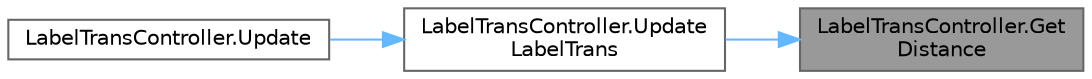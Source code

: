 digraph "LabelTransController.GetDistance"
{
 // LATEX_PDF_SIZE
  bgcolor="transparent";
  edge [fontname=Helvetica,fontsize=10,labelfontname=Helvetica,labelfontsize=10];
  node [fontname=Helvetica,fontsize=10,shape=box,height=0.2,width=0.4];
  rankdir="RL";
  Node1 [id="Node000001",label="LabelTransController.Get\lDistance",height=0.2,width=0.4,color="gray40", fillcolor="grey60", style="filled", fontcolor="black",tooltip=" "];
  Node1 -> Node2 [id="edge1_Node000001_Node000002",dir="back",color="steelblue1",style="solid",tooltip=" "];
  Node2 [id="Node000002",label="LabelTransController.Update\lLabelTrans",height=0.2,width=0.4,color="grey40", fillcolor="white", style="filled",URL="$class_label_trans_controller.html#a33ece50af6f5c240cfa0215dad830d60",tooltip=" "];
  Node2 -> Node3 [id="edge2_Node000002_Node000003",dir="back",color="steelblue1",style="solid",tooltip=" "];
  Node3 [id="Node000003",label="LabelTransController.Update",height=0.2,width=0.4,color="grey40", fillcolor="white", style="filled",URL="$class_label_trans_controller.html#a64747c09299583767c82d3f926554317",tooltip=" "];
}
